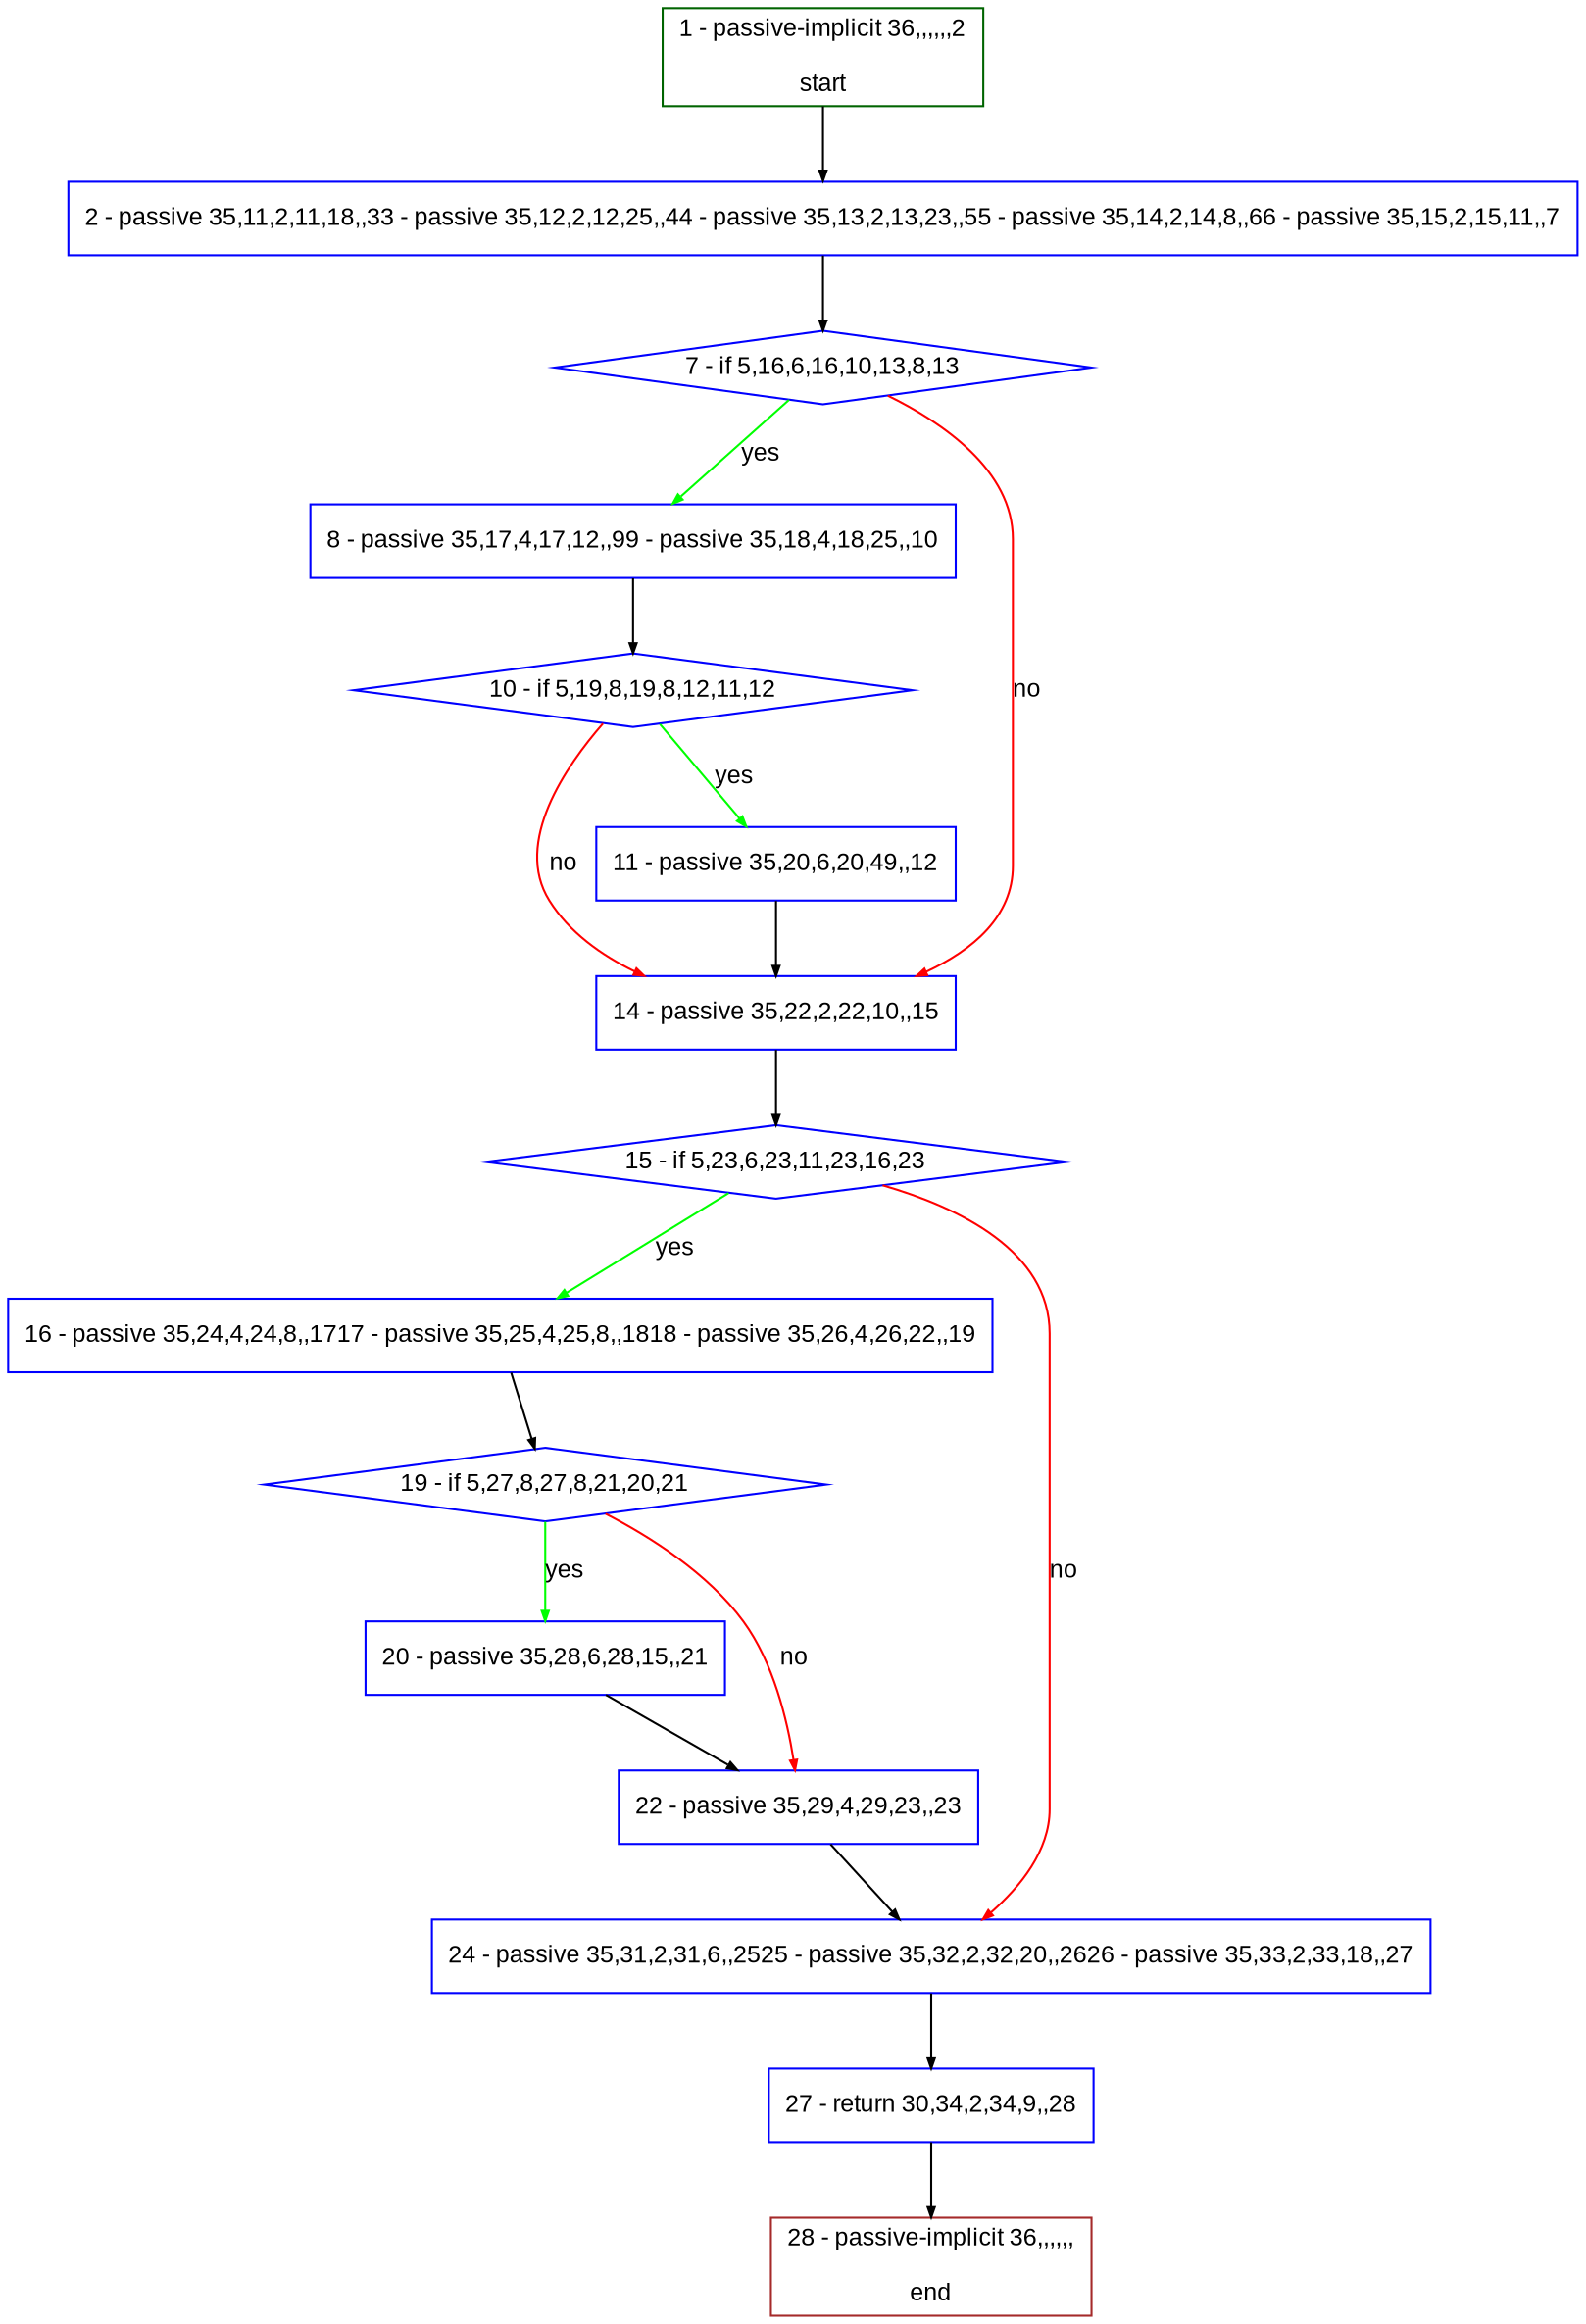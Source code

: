 digraph "" {
  graph [bgcolor="white", fillcolor="#FFFFCC", pack="true", packmode="clust", fontname="Arial", label="", fontsize="12", compound="true", style="rounded,filled"];
  node [node_initialized="no", fillcolor="white", fontname="Arial", label="", color="grey", fontsize="12", fixedsize="false", compound="true", shape="rectangle", style="filled"];
  edge [arrowtail="none", lhead="", fontcolor="black", fontname="Arial", label="", color="black", fontsize="12", arrowhead="normal", arrowsize="0.5", compound="true", ltail="", dir="forward"];
  __N1 [fillcolor="#ffffff", label="2 - passive 35,11,2,11,18,,33 - passive 35,12,2,12,25,,44 - passive 35,13,2,13,23,,55 - passive 35,14,2,14,8,,66 - passive 35,15,2,15,11,,7", color="#0000ff", shape="box", style="filled"];
  __N2 [fillcolor="#ffffff", label="1 - passive-implicit 36,,,,,,2\n\nstart", color="#006400", shape="box", style="filled"];
  __N3 [fillcolor="#ffffff", label="7 - if 5,16,6,16,10,13,8,13", color="#0000ff", shape="diamond", style="filled"];
  __N4 [fillcolor="#ffffff", label="8 - passive 35,17,4,17,12,,99 - passive 35,18,4,18,25,,10", color="#0000ff", shape="box", style="filled"];
  __N5 [fillcolor="#ffffff", label="14 - passive 35,22,2,22,10,,15", color="#0000ff", shape="box", style="filled"];
  __N6 [fillcolor="#ffffff", label="10 - if 5,19,8,19,8,12,11,12", color="#0000ff", shape="diamond", style="filled"];
  __N7 [fillcolor="#ffffff", label="11 - passive 35,20,6,20,49,,12", color="#0000ff", shape="box", style="filled"];
  __N8 [fillcolor="#ffffff", label="15 - if 5,23,6,23,11,23,16,23", color="#0000ff", shape="diamond", style="filled"];
  __N9 [fillcolor="#ffffff", label="16 - passive 35,24,4,24,8,,1717 - passive 35,25,4,25,8,,1818 - passive 35,26,4,26,22,,19", color="#0000ff", shape="box", style="filled"];
  __N10 [fillcolor="#ffffff", label="24 - passive 35,31,2,31,6,,2525 - passive 35,32,2,32,20,,2626 - passive 35,33,2,33,18,,27", color="#0000ff", shape="box", style="filled"];
  __N11 [fillcolor="#ffffff", label="19 - if 5,27,8,27,8,21,20,21", color="#0000ff", shape="diamond", style="filled"];
  __N12 [fillcolor="#ffffff", label="20 - passive 35,28,6,28,15,,21", color="#0000ff", shape="box", style="filled"];
  __N13 [fillcolor="#ffffff", label="22 - passive 35,29,4,29,23,,23", color="#0000ff", shape="box", style="filled"];
  __N14 [fillcolor="#ffffff", label="27 - return 30,34,2,34,9,,28", color="#0000ff", shape="box", style="filled"];
  __N15 [fillcolor="#ffffff", label="28 - passive-implicit 36,,,,,,\n\nend", color="#a52a2a", shape="box", style="filled"];
  __N2 -> __N1 [arrowtail="none", color="#000000", label="", arrowhead="normal", dir="forward"];
  __N1 -> __N3 [arrowtail="none", color="#000000", label="", arrowhead="normal", dir="forward"];
  __N3 -> __N4 [arrowtail="none", color="#00ff00", label="yes", arrowhead="normal", dir="forward"];
  __N3 -> __N5 [arrowtail="none", color="#ff0000", label="no", arrowhead="normal", dir="forward"];
  __N4 -> __N6 [arrowtail="none", color="#000000", label="", arrowhead="normal", dir="forward"];
  __N6 -> __N7 [arrowtail="none", color="#00ff00", label="yes", arrowhead="normal", dir="forward"];
  __N6 -> __N5 [arrowtail="none", color="#ff0000", label="no", arrowhead="normal", dir="forward"];
  __N7 -> __N5 [arrowtail="none", color="#000000", label="", arrowhead="normal", dir="forward"];
  __N5 -> __N8 [arrowtail="none", color="#000000", label="", arrowhead="normal", dir="forward"];
  __N8 -> __N9 [arrowtail="none", color="#00ff00", label="yes", arrowhead="normal", dir="forward"];
  __N8 -> __N10 [arrowtail="none", color="#ff0000", label="no", arrowhead="normal", dir="forward"];
  __N9 -> __N11 [arrowtail="none", color="#000000", label="", arrowhead="normal", dir="forward"];
  __N11 -> __N12 [arrowtail="none", color="#00ff00", label="yes", arrowhead="normal", dir="forward"];
  __N11 -> __N13 [arrowtail="none", color="#ff0000", label="no", arrowhead="normal", dir="forward"];
  __N12 -> __N13 [arrowtail="none", color="#000000", label="", arrowhead="normal", dir="forward"];
  __N13 -> __N10 [arrowtail="none", color="#000000", label="", arrowhead="normal", dir="forward"];
  __N10 -> __N14 [arrowtail="none", color="#000000", label="", arrowhead="normal", dir="forward"];
  __N14 -> __N15 [arrowtail="none", color="#000000", label="", arrowhead="normal", dir="forward"];
}
